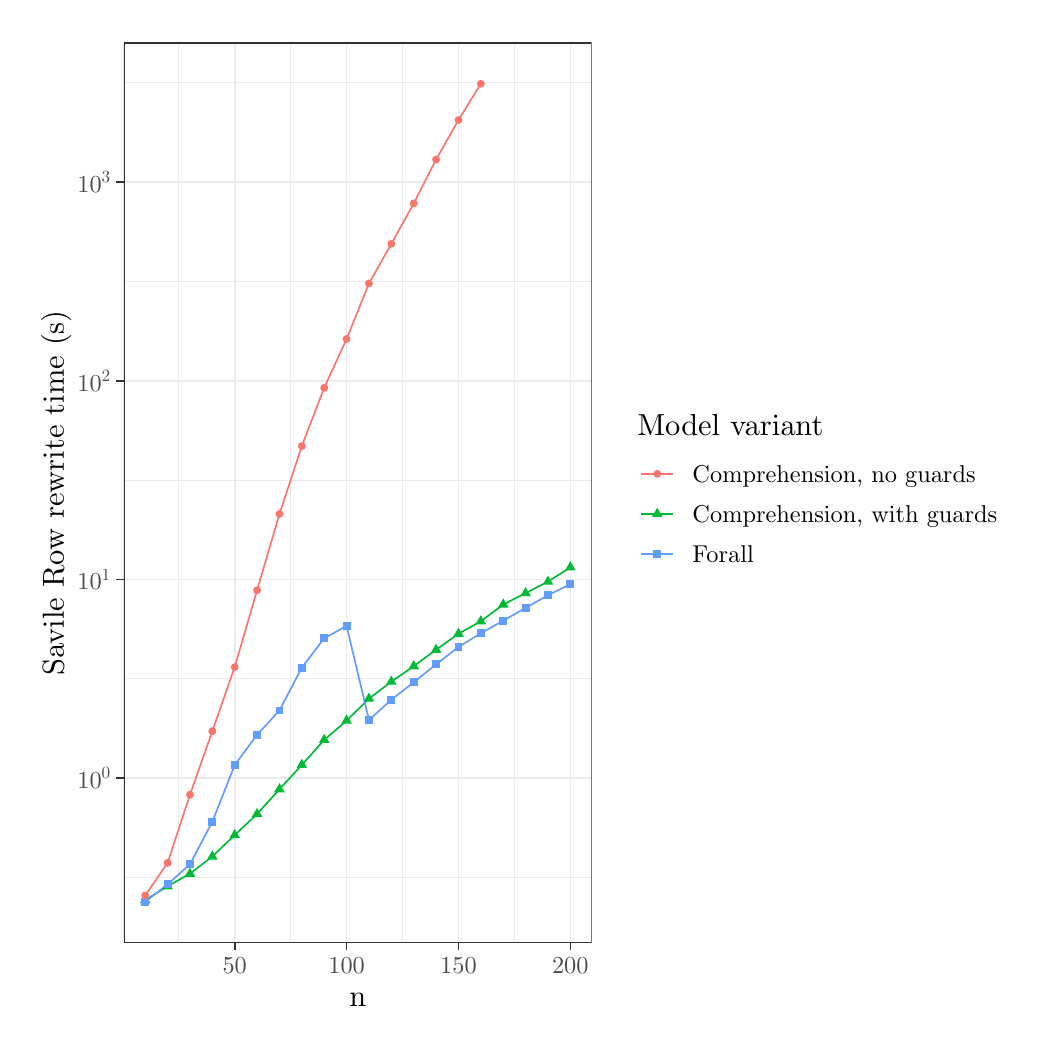 % Created by tikzDevice version 0.12.6 on 2025-06-15 21:16:54
% !TEX encoding = UTF-8 Unicode
\begin{tikzpicture}[x=1pt,y=1pt]
\definecolor{fillColor}{RGB}{255,255,255}
\path[use as bounding box,fill=fillColor,fill opacity=0.00] (0,0) rectangle (361.35,361.35);
\begin{scope}
\path[clip] (  0.00,  0.00) rectangle (361.35,361.35);
\definecolor{drawColor}{RGB}{255,255,255}
\definecolor{fillColor}{RGB}{255,255,255}

\path[draw=drawColor,line width= 0.6pt,line join=round,line cap=round,fill=fillColor] (  0.00,  0.00) rectangle (361.35,361.35);
\end{scope}
\begin{scope}
\path[clip] ( 34.79, 30.69) rectangle (203.78,355.85);
\definecolor{fillColor}{RGB}{255,255,255}

\path[fill=fillColor] ( 34.79, 30.69) rectangle (203.78,355.85);
\definecolor{drawColor}{gray}{0.92}

\path[draw=drawColor,line width= 0.3pt,line join=round] ( 34.79, 54.24) --
	(203.78, 54.24);

\path[draw=drawColor,line width= 0.3pt,line join=round] ( 34.79,126.03) --
	(203.78,126.03);

\path[draw=drawColor,line width= 0.3pt,line join=round] ( 34.79,197.83) --
	(203.78,197.83);

\path[draw=drawColor,line width= 0.3pt,line join=round] ( 34.79,269.62) --
	(203.78,269.62);

\path[draw=drawColor,line width= 0.3pt,line join=round] ( 34.79,341.42) --
	(203.78,341.42);

\path[draw=drawColor,line width= 0.3pt,line join=round] ( 54.60, 30.69) --
	( 54.60,355.85);

\path[draw=drawColor,line width= 0.3pt,line join=round] ( 95.03, 30.69) --
	( 95.03,355.85);

\path[draw=drawColor,line width= 0.3pt,line join=round] (135.45, 30.69) --
	(135.45,355.85);

\path[draw=drawColor,line width= 0.3pt,line join=round] (175.88, 30.69) --
	(175.88,355.85);

\path[draw=drawColor,line width= 0.6pt,line join=round] ( 34.79, 90.14) --
	(203.78, 90.14);

\path[draw=drawColor,line width= 0.6pt,line join=round] ( 34.79,161.93) --
	(203.78,161.93);

\path[draw=drawColor,line width= 0.6pt,line join=round] ( 34.79,233.73) --
	(203.78,233.73);

\path[draw=drawColor,line width= 0.6pt,line join=round] ( 34.79,305.52) --
	(203.78,305.52);

\path[draw=drawColor,line width= 0.6pt,line join=round] ( 74.81, 30.69) --
	( 74.81,355.85);

\path[draw=drawColor,line width= 0.6pt,line join=round] (115.24, 30.69) --
	(115.24,355.85);

\path[draw=drawColor,line width= 0.6pt,line join=round] (155.67, 30.69) --
	(155.67,355.85);

\path[draw=drawColor,line width= 0.6pt,line join=round] (196.09, 30.69) --
	(196.09,355.85);
\definecolor{drawColor}{RGB}{248,118,109}

\path[draw=drawColor,line width= 0.6pt,line join=round] ( 42.47, 47.77) --
	( 50.56, 59.53) --
	( 58.64, 84.19) --
	( 66.73,107.14) --
	( 74.81,130.30) --
	( 82.90,158.08) --
	( 90.98,185.61) --
	( 99.07,210.16) --
	(107.16,231.24) --
	(115.24,248.85) --
	(123.33,268.93) --
	(131.41,283.24) --
	(139.50,297.84) --
	(147.58,313.69) --
	(155.67,327.97) --
	(163.75,341.07);
\definecolor{drawColor}{RGB}{0,186,56}

\path[draw=drawColor,line width= 0.6pt,line join=round] ( 42.47, 46.07) --
	( 50.56, 51.11) --
	( 58.64, 55.63) --
	( 66.73, 61.85) --
	( 74.81, 69.59) --
	( 82.90, 77.23) --
	( 90.98, 86.15) --
	( 99.07, 94.97) --
	(107.16,103.98) --
	(115.24,110.95) --
	(123.33,118.89) --
	(131.41,125.03) --
	(139.50,130.62) --
	(147.58,136.55) --
	(155.67,142.35) --
	(163.75,146.84) --
	(171.84,152.89) --
	(179.92,157.02) --
	(188.01,161.17) --
	(196.09,166.33);
\definecolor{drawColor}{RGB}{97,156,255}

\path[draw=drawColor,line width= 0.6pt,line join=round] ( 42.47, 45.47) --
	( 50.56, 51.79) --
	( 58.64, 59.05) --
	( 66.73, 74.40) --
	( 74.81, 94.88) --
	( 82.90,105.84) --
	( 90.98,114.62) --
	( 99.07,130.12) --
	(107.16,140.72) --
	(115.24,145.19) --
	(123.33,111.15) --
	(131.41,118.53) --
	(139.50,124.79) --
	(147.58,131.29) --
	(155.67,137.54) --
	(163.75,142.54) --
	(171.84,147.06) --
	(179.92,151.68) --
	(188.01,156.25) --
	(196.09,160.25);
\definecolor{fillColor}{RGB}{0,186,56}

\path[fill=fillColor] ( 42.47, 48.29) --
	( 44.39, 44.96) --
	( 40.55, 44.96) --
	cycle;

\path[fill=fillColor] ( 50.56, 53.33) --
	( 52.48, 50.00) --
	( 48.64, 50.00) --
	cycle;

\path[fill=fillColor] ( 58.64, 57.85) --
	( 60.56, 54.52) --
	( 56.72, 54.52) --
	cycle;

\path[fill=fillColor] ( 66.73, 64.07) --
	( 68.65, 60.74) --
	( 64.81, 60.74) --
	cycle;

\path[fill=fillColor] ( 74.81, 71.81) --
	( 76.74, 68.48) --
	( 72.89, 68.48) --
	cycle;

\path[fill=fillColor] ( 82.90, 79.45) --
	( 84.82, 76.12) --
	( 80.98, 76.12) --
	cycle;

\path[fill=fillColor] ( 90.98, 88.37) --
	( 92.91, 85.04) --
	( 89.06, 85.04) --
	cycle;

\path[fill=fillColor] ( 99.07, 97.19) --
	(100.99, 93.86) --
	( 97.15, 93.86) --
	cycle;

\path[fill=fillColor] (107.16,106.20) --
	(109.08,102.87) --
	(105.23,102.87) --
	cycle;

\path[fill=fillColor] (115.24,113.17) --
	(117.16,109.84) --
	(113.32,109.84) --
	cycle;

\path[fill=fillColor] (123.33,121.11) --
	(125.25,117.78) --
	(121.40,117.78) --
	cycle;

\path[fill=fillColor] (131.41,127.25) --
	(133.33,123.92) --
	(129.49,123.92) --
	cycle;

\path[fill=fillColor] (139.50,132.84) --
	(141.42,129.51) --
	(137.58,129.51) --
	cycle;

\path[fill=fillColor] (147.58,138.77) --
	(149.50,135.44) --
	(145.66,135.44) --
	cycle;

\path[fill=fillColor] (155.67,144.57) --
	(157.59,141.24) --
	(153.75,141.24) --
	cycle;

\path[fill=fillColor] (163.75,149.06) --
	(165.67,145.73) --
	(161.83,145.73) --
	cycle;

\path[fill=fillColor] (171.84,155.10) --
	(173.76,151.78) --
	(169.92,151.78) --
	cycle;

\path[fill=fillColor] (179.92,159.24) --
	(181.85,155.91) --
	(178.00,155.91) --
	cycle;

\path[fill=fillColor] (188.01,163.39) --
	(189.93,160.06) --
	(186.09,160.06) --
	cycle;

\path[fill=fillColor] (196.09,168.55) --
	(198.02,165.22) --
	(194.17,165.22) --
	cycle;
\definecolor{fillColor}{RGB}{97,156,255}

\path[fill=fillColor] ( 41.05, 44.04) --
	( 43.90, 44.04) --
	( 43.90, 46.89) --
	( 41.05, 46.89) --
	cycle;

\path[fill=fillColor] ( 49.13, 50.36) --
	( 51.98, 50.36) --
	( 51.98, 53.22) --
	( 49.13, 53.22) --
	cycle;

\path[fill=fillColor] ( 57.22, 57.63) --
	( 60.07, 57.63) --
	( 60.07, 60.48) --
	( 57.22, 60.48) --
	cycle;

\path[fill=fillColor] ( 65.30, 72.97) --
	( 68.16, 72.97) --
	( 68.16, 75.83) --
	( 65.30, 75.83) --
	cycle;

\path[fill=fillColor] ( 73.39, 93.45) --
	( 76.24, 93.45) --
	( 76.24, 96.31) --
	( 73.39, 96.31) --
	cycle;

\path[fill=fillColor] ( 81.47,104.41) --
	( 84.33,104.41) --
	( 84.33,107.27) --
	( 81.47,107.27) --
	cycle;

\path[fill=fillColor] ( 89.56,113.19) --
	( 92.41,113.19) --
	( 92.41,116.04) --
	( 89.56,116.04) --
	cycle;

\path[fill=fillColor] ( 97.64,128.69) --
	(100.50,128.69) --
	(100.50,131.55) --
	( 97.64,131.55) --
	cycle;

\path[fill=fillColor] (105.73,139.30) --
	(108.58,139.30) --
	(108.58,142.15) --
	(105.73,142.15) --
	cycle;

\path[fill=fillColor] (113.81,143.77) --
	(116.67,143.77) --
	(116.67,146.62) --
	(113.81,146.62) --
	cycle;

\path[fill=fillColor] (121.90,109.72) --
	(124.75,109.72) --
	(124.75,112.57) --
	(121.90,112.57) --
	cycle;

\path[fill=fillColor] (129.98,117.10) --
	(132.84,117.10) --
	(132.84,119.95) --
	(129.98,119.95) --
	cycle;

\path[fill=fillColor] (138.07,123.36) --
	(140.92,123.36) --
	(140.92,126.22) --
	(138.07,126.22) --
	cycle;

\path[fill=fillColor] (146.16,129.86) --
	(149.01,129.86) --
	(149.01,132.72) --
	(146.16,132.72) --
	cycle;

\path[fill=fillColor] (154.24,136.12) --
	(157.09,136.12) --
	(157.09,138.97) --
	(154.24,138.97) --
	cycle;

\path[fill=fillColor] (162.33,141.12) --
	(165.18,141.12) --
	(165.18,143.97) --
	(162.33,143.97) --
	cycle;

\path[fill=fillColor] (170.41,145.63) --
	(173.27,145.63) --
	(173.27,148.49) --
	(170.41,148.49) --
	cycle;

\path[fill=fillColor] (178.50,150.25) --
	(181.35,150.25) --
	(181.35,153.11) --
	(178.50,153.11) --
	cycle;

\path[fill=fillColor] (186.58,154.82) --
	(189.44,154.82) --
	(189.44,157.68) --
	(186.58,157.68) --
	cycle;

\path[fill=fillColor] (194.67,158.82) --
	(197.52,158.82) --
	(197.52,161.67) --
	(194.67,161.67) --
	cycle;
\definecolor{fillColor}{RGB}{248,118,109}

\path[fill=fillColor] ( 42.47, 47.77) circle (  1.43);

\path[fill=fillColor] ( 50.56, 59.53) circle (  1.43);

\path[fill=fillColor] ( 58.64, 84.19) circle (  1.43);

\path[fill=fillColor] ( 66.73,107.14) circle (  1.43);

\path[fill=fillColor] ( 74.81,130.30) circle (  1.43);

\path[fill=fillColor] ( 82.90,158.08) circle (  1.43);

\path[fill=fillColor] ( 90.98,185.61) circle (  1.43);

\path[fill=fillColor] ( 99.07,210.16) circle (  1.43);

\path[fill=fillColor] (107.16,231.24) circle (  1.43);

\path[fill=fillColor] (115.24,248.85) circle (  1.43);

\path[fill=fillColor] (123.33,268.93) circle (  1.43);

\path[fill=fillColor] (131.41,283.24) circle (  1.43);

\path[fill=fillColor] (139.50,297.84) circle (  1.43);

\path[fill=fillColor] (147.58,313.69) circle (  1.43);

\path[fill=fillColor] (155.67,327.97) circle (  1.43);

\path[fill=fillColor] (163.75,341.07) circle (  1.43);
\definecolor{drawColor}{gray}{0.20}

\path[draw=drawColor,line width= 0.6pt,line join=round,line cap=round] ( 34.79, 30.69) rectangle (203.78,355.85);
\end{scope}
\begin{scope}
\path[clip] (  0.00,  0.00) rectangle (361.35,361.35);
\definecolor{drawColor}{gray}{0.30}

\node[text=drawColor,anchor=base west,inner sep=0pt, outer sep=0pt, scale=  0.88] at ( 17.96, 86.36) {10};

\node[text=drawColor,anchor=base west,inner sep=0pt, outer sep=0pt, scale=  0.62] at ( 26.76, 89.96) {0};

\node[text=drawColor,anchor=base west,inner sep=0pt, outer sep=0pt, scale=  0.88] at ( 17.96,158.16) {10};

\node[text=drawColor,anchor=base west,inner sep=0pt, outer sep=0pt, scale=  0.62] at ( 26.76,161.76) {1};

\node[text=drawColor,anchor=base west,inner sep=0pt, outer sep=0pt, scale=  0.88] at ( 17.96,229.95) {10};

\node[text=drawColor,anchor=base west,inner sep=0pt, outer sep=0pt, scale=  0.62] at ( 26.76,233.55) {2};

\node[text=drawColor,anchor=base west,inner sep=0pt, outer sep=0pt, scale=  0.88] at ( 17.96,301.75) {10};

\node[text=drawColor,anchor=base west,inner sep=0pt, outer sep=0pt, scale=  0.62] at ( 26.76,305.34) {3};
\end{scope}
\begin{scope}
\path[clip] (  0.00,  0.00) rectangle (361.35,361.35);
\definecolor{drawColor}{gray}{0.20}

\path[draw=drawColor,line width= 0.6pt,line join=round] ( 32.04, 90.14) --
	( 34.79, 90.14);

\path[draw=drawColor,line width= 0.6pt,line join=round] ( 32.04,161.93) --
	( 34.79,161.93);

\path[draw=drawColor,line width= 0.6pt,line join=round] ( 32.04,233.73) --
	( 34.79,233.73);

\path[draw=drawColor,line width= 0.6pt,line join=round] ( 32.04,305.52) --
	( 34.79,305.52);
\end{scope}
\begin{scope}
\path[clip] (  0.00,  0.00) rectangle (361.35,361.35);
\definecolor{drawColor}{gray}{0.20}

\path[draw=drawColor,line width= 0.6pt,line join=round] ( 74.81, 27.94) --
	( 74.81, 30.69);

\path[draw=drawColor,line width= 0.6pt,line join=round] (115.24, 27.94) --
	(115.24, 30.69);

\path[draw=drawColor,line width= 0.6pt,line join=round] (155.67, 27.94) --
	(155.67, 30.69);

\path[draw=drawColor,line width= 0.6pt,line join=round] (196.09, 27.94) --
	(196.09, 30.69);
\end{scope}
\begin{scope}
\path[clip] (  0.00,  0.00) rectangle (361.35,361.35);
\definecolor{drawColor}{gray}{0.30}

\node[text=drawColor,anchor=base,inner sep=0pt, outer sep=0pt, scale=  0.88] at ( 74.81, 19.68) {50};

\node[text=drawColor,anchor=base,inner sep=0pt, outer sep=0pt, scale=  0.88] at (115.24, 19.68) {100};

\node[text=drawColor,anchor=base,inner sep=0pt, outer sep=0pt, scale=  0.88] at (155.67, 19.68) {150};

\node[text=drawColor,anchor=base,inner sep=0pt, outer sep=0pt, scale=  0.88] at (196.09, 19.68) {200};
\end{scope}
\begin{scope}
\path[clip] (  0.00,  0.00) rectangle (361.35,361.35);
\definecolor{drawColor}{RGB}{0,0,0}

\node[text=drawColor,anchor=base,inner sep=0pt, outer sep=0pt, scale=  1.10] at (119.28,  7.64) {n};
\end{scope}
\begin{scope}
\path[clip] (  0.00,  0.00) rectangle (361.35,361.35);
\definecolor{drawColor}{RGB}{0,0,0}

\node[text=drawColor,rotate= 90.00,anchor=base,inner sep=0pt, outer sep=0pt, scale=  1.10] at ( 13.08,193.27) {Savile Row rewrite time (s)};
\end{scope}
\begin{scope}
\path[clip] (  0.00,  0.00) rectangle (361.35,361.35);
\definecolor{fillColor}{RGB}{255,255,255}

\path[fill=fillColor] (214.78,158.48) rectangle (355.85,228.06);
\end{scope}
\begin{scope}
\path[clip] (  0.00,  0.00) rectangle (361.35,361.35);
\definecolor{drawColor}{RGB}{0,0,0}

\node[text=drawColor,anchor=base west,inner sep=0pt, outer sep=0pt, scale=  1.10] at (220.28,213.91) {Model variant};
\end{scope}
\begin{scope}
\path[clip] (  0.00,  0.00) rectangle (361.35,361.35);
\definecolor{fillColor}{RGB}{255,255,255}

\path[fill=fillColor] (220.28,192.89) rectangle (234.73,207.34);
\end{scope}
\begin{scope}
\path[clip] (  0.00,  0.00) rectangle (361.35,361.35);
\definecolor{drawColor}{RGB}{248,118,109}

\path[draw=drawColor,line width= 0.6pt,line join=round] (221.72,200.11) -- (233.28,200.11);
\end{scope}
\begin{scope}
\path[clip] (  0.00,  0.00) rectangle (361.35,361.35);
\definecolor{fillColor}{RGB}{248,118,109}

\path[fill=fillColor] (227.50,200.11) circle (  1.43);
\end{scope}
\begin{scope}
\path[clip] (  0.00,  0.00) rectangle (361.35,361.35);
\definecolor{fillColor}{RGB}{255,255,255}

\path[fill=fillColor] (220.28,178.43) rectangle (234.73,192.89);
\end{scope}
\begin{scope}
\path[clip] (  0.00,  0.00) rectangle (361.35,361.35);
\definecolor{drawColor}{RGB}{0,186,56}

\path[draw=drawColor,line width= 0.6pt,line join=round] (221.72,185.66) -- (233.28,185.66);
\end{scope}
\begin{scope}
\path[clip] (  0.00,  0.00) rectangle (361.35,361.35);
\definecolor{fillColor}{RGB}{0,186,56}

\path[fill=fillColor] (227.50,187.88) --
	(229.42,184.55) --
	(225.58,184.55) --
	cycle;
\end{scope}
\begin{scope}
\path[clip] (  0.00,  0.00) rectangle (361.35,361.35);
\definecolor{fillColor}{RGB}{255,255,255}

\path[fill=fillColor] (220.28,163.98) rectangle (234.73,178.43);
\end{scope}
\begin{scope}
\path[clip] (  0.00,  0.00) rectangle (361.35,361.35);
\definecolor{drawColor}{RGB}{97,156,255}

\path[draw=drawColor,line width= 0.6pt,line join=round] (221.72,171.21) -- (233.28,171.21);
\end{scope}
\begin{scope}
\path[clip] (  0.00,  0.00) rectangle (361.35,361.35);
\definecolor{fillColor}{RGB}{97,156,255}

\path[fill=fillColor] (226.08,169.78) --
	(228.93,169.78) --
	(228.93,172.63) --
	(226.08,172.63) --
	cycle;
\end{scope}
\begin{scope}
\path[clip] (  0.00,  0.00) rectangle (361.35,361.35);
\definecolor{drawColor}{RGB}{0,0,0}

\node[text=drawColor,anchor=base west,inner sep=0pt, outer sep=0pt, scale=  0.88] at (240.23,197.08) {Comprehension, no guards};
\end{scope}
\begin{scope}
\path[clip] (  0.00,  0.00) rectangle (361.35,361.35);
\definecolor{drawColor}{RGB}{0,0,0}

\node[text=drawColor,anchor=base west,inner sep=0pt, outer sep=0pt, scale=  0.88] at (240.23,182.63) {Comprehension, with guards};
\end{scope}
\begin{scope}
\path[clip] (  0.00,  0.00) rectangle (361.35,361.35);
\definecolor{drawColor}{RGB}{0,0,0}

\node[text=drawColor,anchor=base west,inner sep=0pt, outer sep=0pt, scale=  0.88] at (240.23,168.18) {Forall};
\end{scope}
\end{tikzpicture}
